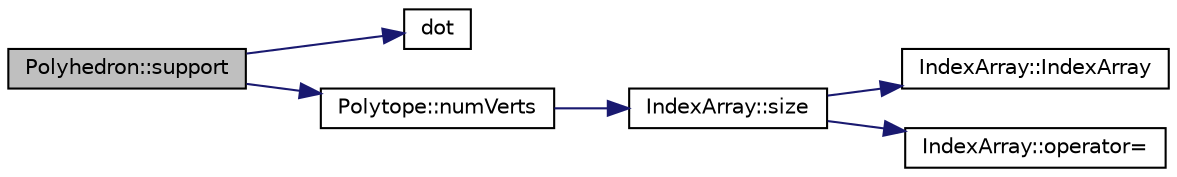 digraph "Polyhedron::support"
{
  edge [fontname="Helvetica",fontsize="10",labelfontname="Helvetica",labelfontsize="10"];
  node [fontname="Helvetica",fontsize="10",shape=record];
  rankdir="LR";
  Node1 [label="Polyhedron::support",height=0.2,width=0.4,color="black", fillcolor="grey75", style="filled", fontcolor="black"];
  Node1 -> Node2 [color="midnightblue",fontsize="10",style="solid",fontname="Helvetica"];
  Node2 [label="dot",height=0.2,width=0.4,color="black", fillcolor="white", style="filled",URL="$_quaternion_8h.html#af8cf8caa91dd2209c53a956d41cb26ae"];
  Node1 -> Node3 [color="midnightblue",fontsize="10",style="solid",fontname="Helvetica"];
  Node3 [label="Polytope::numVerts",height=0.2,width=0.4,color="black", fillcolor="white", style="filled",URL="$class_polytope.html#a7538a746962372d788585af3f20fb293"];
  Node3 -> Node4 [color="midnightblue",fontsize="10",style="solid",fontname="Helvetica"];
  Node4 [label="IndexArray::size",height=0.2,width=0.4,color="black", fillcolor="white", style="filled",URL="$class_index_array.html#a697816ed90ab579829ca6186bb4e9950"];
  Node4 -> Node5 [color="midnightblue",fontsize="10",style="solid",fontname="Helvetica"];
  Node5 [label="IndexArray::IndexArray",height=0.2,width=0.4,color="black", fillcolor="white", style="filled",URL="$class_index_array.html#a54020c28e042a4e1371de753ed9f49ca"];
  Node4 -> Node6 [color="midnightblue",fontsize="10",style="solid",fontname="Helvetica"];
  Node6 [label="IndexArray::operator=",height=0.2,width=0.4,color="black", fillcolor="white", style="filled",URL="$class_index_array.html#a106b7d30234ef2893952728496cf57d0"];
}
